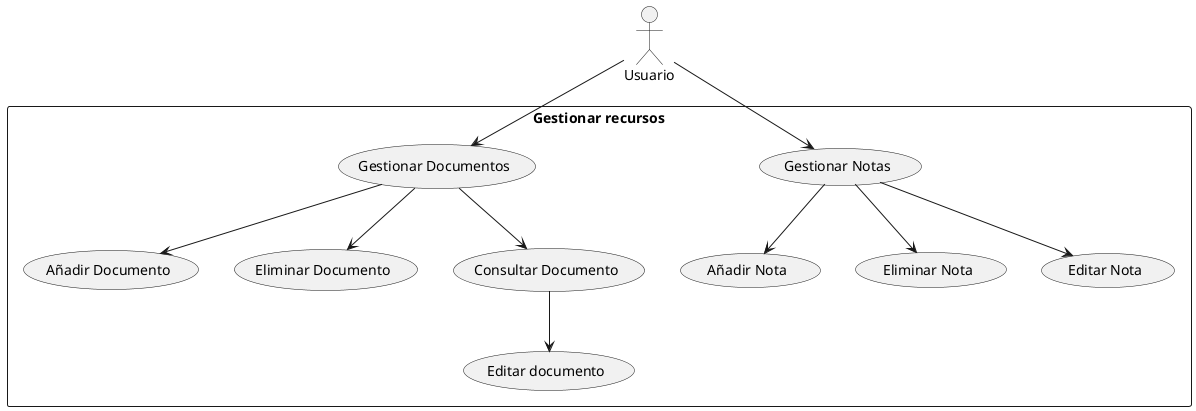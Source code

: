 @startuml
actor Usuario

rectangle "Gestionar recursos" {

  Usuario --> (Gestionar Notas)
  Usuario --> (Gestionar Documentos)



  (Gestionar Notas) --> (Añadir Nota)
  (Gestionar Notas) --> (Eliminar Nota)
  (Gestionar Notas) --> (Editar Nota)

 (Gestionar Documentos) --> (Añadir Documento)
 (Gestionar Documentos) --> (Eliminar Documento)
 (Gestionar Documentos) --> (Consultar Documento)
 (Consultar Documento) --> (Editar documento)


}

@enduml

